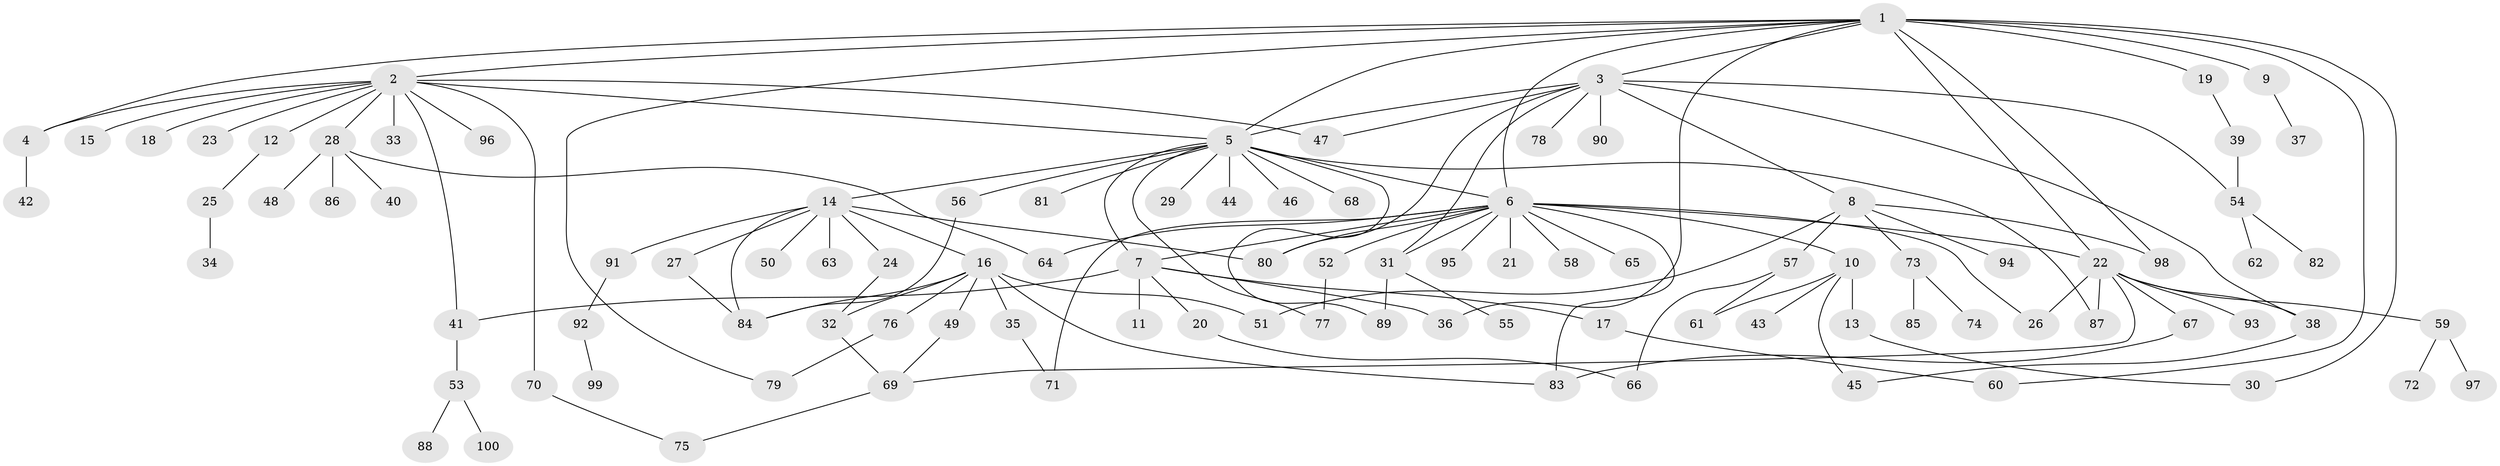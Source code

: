 // original degree distribution, {16: 0.007142857142857143, 15: 0.007142857142857143, 12: 0.007142857142857143, 4: 0.05, 17: 0.007142857142857143, 1: 0.42142857142857143, 18: 0.007142857142857143, 8: 0.014285714285714285, 7: 0.007142857142857143, 3: 0.10714285714285714, 6: 0.007142857142857143, 2: 0.32142857142857145, 10: 0.014285714285714285, 5: 0.02142857142857143}
// Generated by graph-tools (version 1.1) at 2025/50/03/04/25 22:50:15]
// undirected, 100 vertices, 136 edges
graph export_dot {
  node [color=gray90,style=filled];
  1;
  2;
  3;
  4;
  5;
  6;
  7;
  8;
  9;
  10;
  11;
  12;
  13;
  14;
  15;
  16;
  17;
  18;
  19;
  20;
  21;
  22;
  23;
  24;
  25;
  26;
  27;
  28;
  29;
  30;
  31;
  32;
  33;
  34;
  35;
  36;
  37;
  38;
  39;
  40;
  41;
  42;
  43;
  44;
  45;
  46;
  47;
  48;
  49;
  50;
  51;
  52;
  53;
  54;
  55;
  56;
  57;
  58;
  59;
  60;
  61;
  62;
  63;
  64;
  65;
  66;
  67;
  68;
  69;
  70;
  71;
  72;
  73;
  74;
  75;
  76;
  77;
  78;
  79;
  80;
  81;
  82;
  83;
  84;
  85;
  86;
  87;
  88;
  89;
  90;
  91;
  92;
  93;
  94;
  95;
  96;
  97;
  98;
  99;
  100;
  1 -- 2 [weight=1.0];
  1 -- 3 [weight=1.0];
  1 -- 4 [weight=1.0];
  1 -- 5 [weight=1.0];
  1 -- 6 [weight=1.0];
  1 -- 9 [weight=2.0];
  1 -- 19 [weight=1.0];
  1 -- 22 [weight=1.0];
  1 -- 30 [weight=1.0];
  1 -- 36 [weight=1.0];
  1 -- 60 [weight=1.0];
  1 -- 79 [weight=1.0];
  1 -- 98 [weight=1.0];
  2 -- 4 [weight=1.0];
  2 -- 5 [weight=1.0];
  2 -- 12 [weight=1.0];
  2 -- 15 [weight=1.0];
  2 -- 18 [weight=1.0];
  2 -- 23 [weight=1.0];
  2 -- 28 [weight=1.0];
  2 -- 33 [weight=1.0];
  2 -- 41 [weight=1.0];
  2 -- 47 [weight=1.0];
  2 -- 70 [weight=1.0];
  2 -- 96 [weight=1.0];
  3 -- 5 [weight=1.0];
  3 -- 8 [weight=1.0];
  3 -- 31 [weight=1.0];
  3 -- 38 [weight=1.0];
  3 -- 47 [weight=1.0];
  3 -- 54 [weight=2.0];
  3 -- 78 [weight=1.0];
  3 -- 80 [weight=1.0];
  3 -- 90 [weight=1.0];
  4 -- 42 [weight=1.0];
  5 -- 6 [weight=1.0];
  5 -- 7 [weight=1.0];
  5 -- 14 [weight=1.0];
  5 -- 29 [weight=1.0];
  5 -- 44 [weight=1.0];
  5 -- 46 [weight=1.0];
  5 -- 56 [weight=1.0];
  5 -- 68 [weight=1.0];
  5 -- 77 [weight=1.0];
  5 -- 81 [weight=1.0];
  5 -- 87 [weight=1.0];
  5 -- 89 [weight=1.0];
  6 -- 7 [weight=1.0];
  6 -- 10 [weight=1.0];
  6 -- 21 [weight=1.0];
  6 -- 22 [weight=1.0];
  6 -- 26 [weight=1.0];
  6 -- 31 [weight=2.0];
  6 -- 52 [weight=1.0];
  6 -- 58 [weight=1.0];
  6 -- 64 [weight=1.0];
  6 -- 65 [weight=1.0];
  6 -- 71 [weight=1.0];
  6 -- 80 [weight=1.0];
  6 -- 83 [weight=1.0];
  6 -- 95 [weight=1.0];
  7 -- 11 [weight=1.0];
  7 -- 17 [weight=1.0];
  7 -- 20 [weight=1.0];
  7 -- 36 [weight=1.0];
  7 -- 41 [weight=1.0];
  8 -- 51 [weight=1.0];
  8 -- 57 [weight=1.0];
  8 -- 73 [weight=1.0];
  8 -- 94 [weight=1.0];
  8 -- 98 [weight=1.0];
  9 -- 37 [weight=1.0];
  10 -- 13 [weight=1.0];
  10 -- 43 [weight=1.0];
  10 -- 45 [weight=1.0];
  10 -- 61 [weight=1.0];
  12 -- 25 [weight=1.0];
  13 -- 30 [weight=1.0];
  14 -- 16 [weight=1.0];
  14 -- 24 [weight=1.0];
  14 -- 27 [weight=1.0];
  14 -- 50 [weight=1.0];
  14 -- 63 [weight=1.0];
  14 -- 80 [weight=1.0];
  14 -- 84 [weight=1.0];
  14 -- 91 [weight=1.0];
  16 -- 32 [weight=1.0];
  16 -- 35 [weight=1.0];
  16 -- 49 [weight=1.0];
  16 -- 51 [weight=1.0];
  16 -- 76 [weight=1.0];
  16 -- 83 [weight=1.0];
  16 -- 84 [weight=1.0];
  17 -- 60 [weight=1.0];
  19 -- 39 [weight=1.0];
  20 -- 66 [weight=1.0];
  22 -- 26 [weight=1.0];
  22 -- 38 [weight=1.0];
  22 -- 59 [weight=1.0];
  22 -- 67 [weight=1.0];
  22 -- 69 [weight=1.0];
  22 -- 87 [weight=1.0];
  22 -- 93 [weight=1.0];
  24 -- 32 [weight=1.0];
  25 -- 34 [weight=1.0];
  27 -- 84 [weight=1.0];
  28 -- 40 [weight=1.0];
  28 -- 48 [weight=1.0];
  28 -- 64 [weight=1.0];
  28 -- 86 [weight=1.0];
  31 -- 55 [weight=1.0];
  31 -- 89 [weight=1.0];
  32 -- 69 [weight=1.0];
  35 -- 71 [weight=1.0];
  38 -- 45 [weight=1.0];
  39 -- 54 [weight=1.0];
  41 -- 53 [weight=1.0];
  49 -- 69 [weight=1.0];
  52 -- 77 [weight=1.0];
  53 -- 88 [weight=1.0];
  53 -- 100 [weight=1.0];
  54 -- 62 [weight=1.0];
  54 -- 82 [weight=1.0];
  56 -- 84 [weight=1.0];
  57 -- 61 [weight=1.0];
  57 -- 66 [weight=1.0];
  59 -- 72 [weight=1.0];
  59 -- 97 [weight=1.0];
  67 -- 83 [weight=1.0];
  69 -- 75 [weight=1.0];
  70 -- 75 [weight=1.0];
  73 -- 74 [weight=1.0];
  73 -- 85 [weight=1.0];
  76 -- 79 [weight=1.0];
  91 -- 92 [weight=1.0];
  92 -- 99 [weight=1.0];
}
